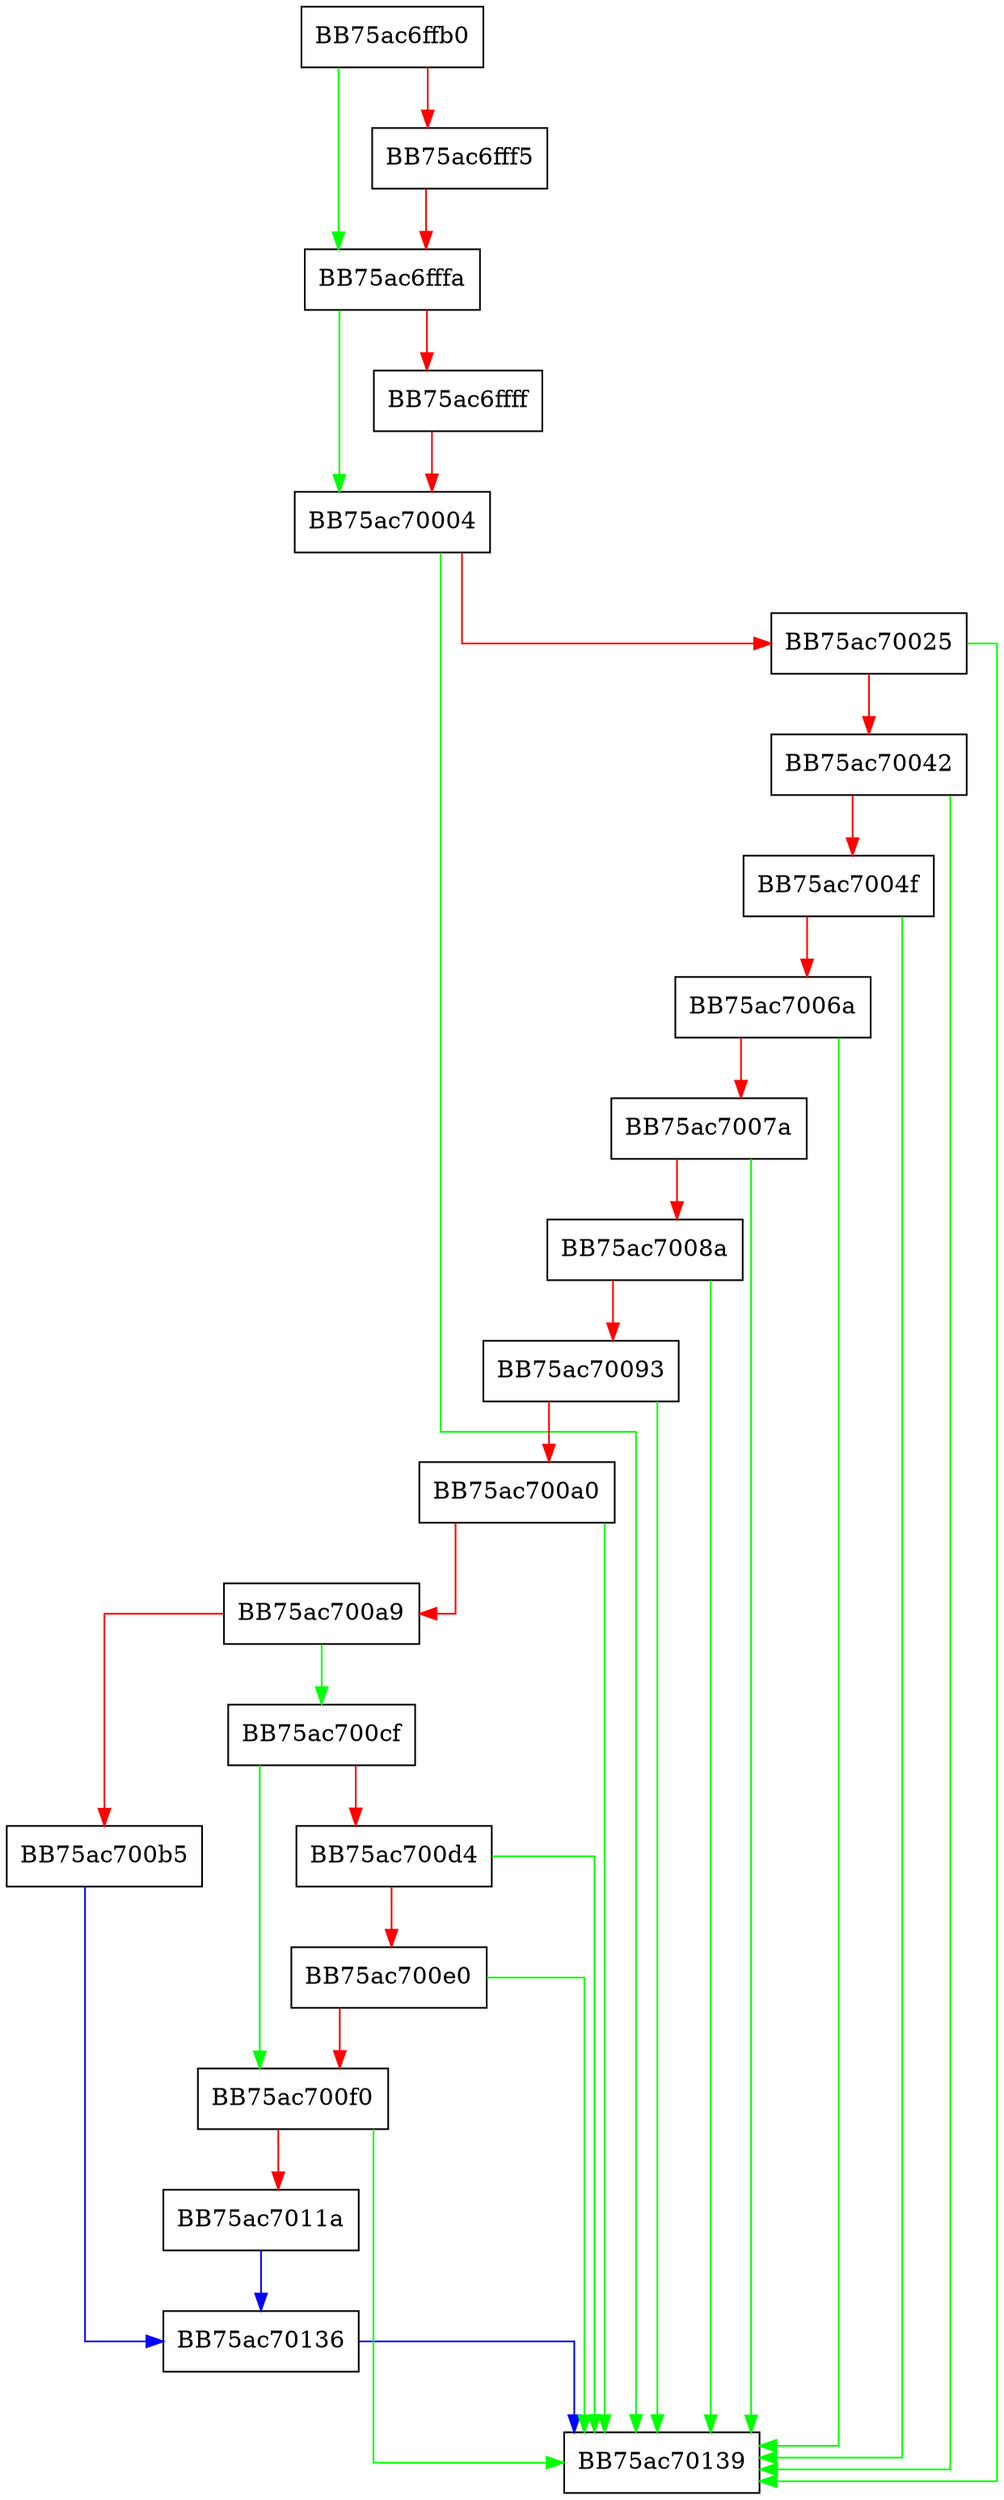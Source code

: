 digraph write_chunk {
  node [shape="box"];
  graph [splines=ortho];
  BB75ac6ffb0 -> BB75ac6fffa [color="green"];
  BB75ac6ffb0 -> BB75ac6fff5 [color="red"];
  BB75ac6fff5 -> BB75ac6fffa [color="red"];
  BB75ac6fffa -> BB75ac70004 [color="green"];
  BB75ac6fffa -> BB75ac6ffff [color="red"];
  BB75ac6ffff -> BB75ac70004 [color="red"];
  BB75ac70004 -> BB75ac70139 [color="green"];
  BB75ac70004 -> BB75ac70025 [color="red"];
  BB75ac70025 -> BB75ac70139 [color="green"];
  BB75ac70025 -> BB75ac70042 [color="red"];
  BB75ac70042 -> BB75ac70139 [color="green"];
  BB75ac70042 -> BB75ac7004f [color="red"];
  BB75ac7004f -> BB75ac70139 [color="green"];
  BB75ac7004f -> BB75ac7006a [color="red"];
  BB75ac7006a -> BB75ac70139 [color="green"];
  BB75ac7006a -> BB75ac7007a [color="red"];
  BB75ac7007a -> BB75ac70139 [color="green"];
  BB75ac7007a -> BB75ac7008a [color="red"];
  BB75ac7008a -> BB75ac70139 [color="green"];
  BB75ac7008a -> BB75ac70093 [color="red"];
  BB75ac70093 -> BB75ac70139 [color="green"];
  BB75ac70093 -> BB75ac700a0 [color="red"];
  BB75ac700a0 -> BB75ac70139 [color="green"];
  BB75ac700a0 -> BB75ac700a9 [color="red"];
  BB75ac700a9 -> BB75ac700cf [color="green"];
  BB75ac700a9 -> BB75ac700b5 [color="red"];
  BB75ac700b5 -> BB75ac70136 [color="blue"];
  BB75ac700cf -> BB75ac700f0 [color="green"];
  BB75ac700cf -> BB75ac700d4 [color="red"];
  BB75ac700d4 -> BB75ac70139 [color="green"];
  BB75ac700d4 -> BB75ac700e0 [color="red"];
  BB75ac700e0 -> BB75ac70139 [color="green"];
  BB75ac700e0 -> BB75ac700f0 [color="red"];
  BB75ac700f0 -> BB75ac70139 [color="green"];
  BB75ac700f0 -> BB75ac7011a [color="red"];
  BB75ac7011a -> BB75ac70136 [color="blue"];
  BB75ac70136 -> BB75ac70139 [color="blue"];
}